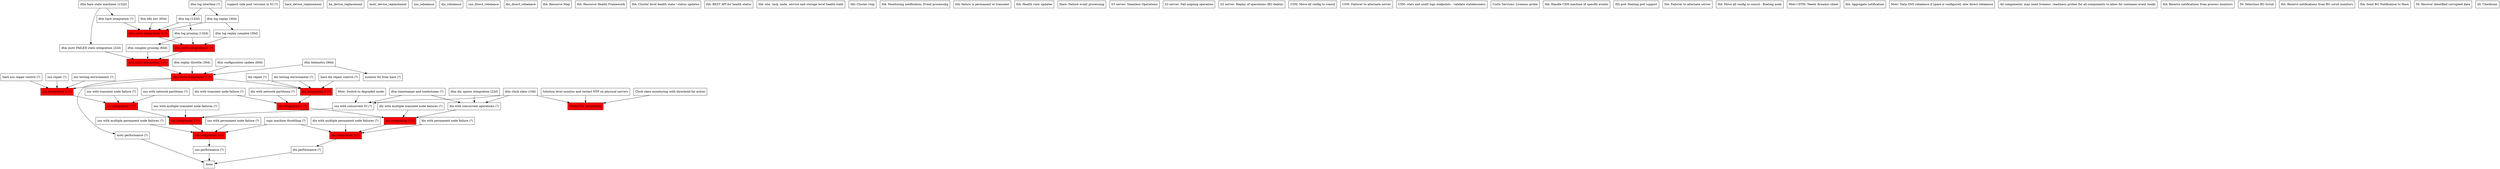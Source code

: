 digraph {
	node [shape=rect]
	done [label = "done"]
	dtm_hare_state_machines [label = "dtm hare state machines (132d)"];
	dtm_log_interface [label = "dtm log interface (?)"];
	dtm_log [label = "dtm log (132d)"];
	dtm_log_pruning [label = "dtm log pruning (132d)"];
	dtm_complex_pruning [label = "dtm complex pruning (60d)"];
	dtm_log_interface [label = "dtm log interface (?)"];
	dtm_log_replay [label = "dtm log replay (30d)"];
	dtm_log_replay_complex [label = "dtm log replay complex (30d)"];
	dtm_replay_throttle [label = "dtm replay throttle (30d)"];
	dtm_k8s_env [label = "dtm k8s env (65d)"];
	dtm_clock_skew [label = "dtm clock skew (10d)"];
	dtm_telemetry [label = "dtm telemetry (90d)"];
	dtm_hare_int [label = "dtm hare integration (?)"];
	dtm_failed_int [label = "dtm motr FAILED state integration (22d)", fillcolor = "red"];
	dtm_configuration_update [label = "dtm configuration update (60d)"];
	dtm_cortx_int0 [label = "dtm cortx integration (?)"];
	dtm_dix_spare [label = "dtm dix spares integration (22d)"];
	dtm_cortx_int0 [label = "dtm cortx integration 0 (?)", style="filled", fillcolor = "red"];
	dtm_cortx_int1 [label = "dtm cortx integration 1 (?)", style="filled", fillcolor = "red"];
	dtm_cortx_int2 [label = "dtm cortx integration 2 (?)", style="filled", fillcolor = "red"];
	dtm_cortx_int3 [label = "dtm cortx integration 3 (?)", style="filled", fillcolor = "red"];
	hare_sns_repair_control  [label = "hare sns repair control (?)"];
	hare_dix_repair_control  [label = "hare dix repair control (?)"];
	sns_client [label = "sns with concurrent IO (?)"];
	dix_client [label = "dix with concurrent operations (?)"];
	dtm_timestamps [label = "dtm timestamps and tombstones (?)"];
	sns_repair [label = "sns repair (?)"];
	dix_repair [label = "dix repair (?)"];
	cm_throttle [label = "copy machine throttling (?)"];
	hare_fol_monitor [label = "monitor fol from hare (?)"];
	io_side_pver [label = "support side pool versions in IO (?)"];
	sns_transient_failure [label = "sns with transient node failure (?)"];
	sns_transient_failure_mult [label = "sns with multiple transient node failures (?)"];
	sns_permanent_failure [label = "sns with permanent node failure (?)"];
	sns_permanent_failure_mult [label = "sns with multiple permanent node failures (?)"];
	sns_network [label = "sns with network partitions (?)"];
	/* if !corvault */
	hare_device_replacement;
	ha_device_replacement;
	motr_device_replacement;
	sns_rebalance;
	dix_rebalance;
	sns_direct_rebalance;
	dix_direct_rebalance;
	/* endif */
	sns_int0 [label = "sns integration 0 (?)", style="filled", fillcolor = "red"];
	sns_int1 [label = "sns integration 1 (?)", style="filled", fillcolor = "red"];
	sns_int2 [label = "sns integration 2 (?)", style="filled", fillcolor = "red"];
	sns_int3 [label = "sns integration 3 (?)", style="filled", fillcolor = "red"];
	sns_env [label = "sns testing environment (?)"];
	dix_transient_failure [label = "dix with transient node failure (?)"];
	dix_transient_failure_mult [label = "dix with multiple transient node failures (?)"];
	dix_permanent_failure [label = "dix with permanent node failure (?)"];
	dix_permanent_failure_mult [label = "dix with multiple permanent node failures (?)"];
	dix_network [label = "dix with network partitions (?)"];
	dix_int0 [label = "dix integration 0 (?)"];
	dix_int0 [label = "dix integration 0 (?)", style="filled", fillcolor = "red"];
	dix_int1 [label = "dix integration 1 (?)", style="filled", fillcolor = "red"];
	dix_int2 [label = "dix integration 2 (?)", style="filled", fillcolor = "red"];
	dix_int3 [label = "dix integration 3 (?)", style="filled", fillcolor = "red"];
	dix_env [label = "dix testing environment (?)"];
	motr_performance [label = "motr performance (?)"];
	sns_performance [label = "sns performance (?)"];
	dix_performance [label = "dix performance (?)"];
	ha_resource_map [label = "HA: Resource Map"];
	ha_resource_health_framework [label = "HA: Resource Health Framework"];
	ha_cluster_health [label = "HA: Cluster level health state / status updates"];
	ha_rest [label = "HA: REST API for health status"];
	ha_health [label = "HA: site, rack, node, service and storage level health state"];
	ha_cluster_stop [label = "HA: Cluster stop"];
	ha_monitoring [label = "HA: Monitoring notification, Event processing"];
	ha_permanent_transient [label = "HA: failure is permanent or transient"];
	ha_health_update [label = "HA: Health view updates"];
	ha_event [label = "Hare: Failure event processing"];
	s3_seamless [label = "S3 server: Seamless Operations"];
	motr_degraded [label = "Motr: Switch to degraded mode"];
	s3_fail [label = "S3 server: Fail ongoing operation"];
	s3_bg_replay [label = "S3 server: Replay of operations (BG delete)"];
	csm_consul [label = "CSM: Move all config to consul"];
	csm_failover [label = "CSM: Failover to alternate server"];
	csm_validate [label = "CSM: stats and audit logs endpoints - validate statelessness"];
	cortx_liveness [label = "Cortx Services: Liveness probe"];
	ha_csm [label = "HA: Handle CSM machine id specific events"];
	ha_floating_pod [label = "HA pod: floating pod support"];
	ha_failover [label = "HA: Failover to alternate server"];
	ha_consul [label = "HA: Move all config to consul - floating node"];
	motr_dynamic_clients [label = "Motr+DTM: Needs dynamic client"];
	ha_aggregate [label = "HA: Aggregate notification"];
	sns_rebalance_or_direct [label = "Motr: Data SNS rebalance if spare is configured, else direct rebalance"];
	all_liveness [label = "All components: may need liveness  readiness probes for all components to allow for container event hooks"];
	ha_receive [label = "HA: Receive notifications from process monitors"];
	ntp_monitor [label = "Solution level monitor and restart NTP on physical servers"];
	clock_skew_monitor [label = "Clock skew monitoring with threshold for action"];
	di_scrub [label = "DI: Detection BG Scrub"];
	ha_scrub_event [label = "HA: Receive notifications from BG scrub monitors"];
	ha_scrub_hare [label = "HA: Send BG Notification to Hare"];
	di_recover [label = "DI: Recover identified corrupted data"];
	di_checksum [label = "DI: Checksum"];
	clock_int [label = "Clock/NTP integration", style="filled", fillcolor = "red"];
	dtm_log_interface -> dtm_log;
	dtm_log -> dtm_log_pruning;
	dtm_log_pruning -> dtm_complex_pruning;
	dtm_log_interface -> dtm_log_replay -> dtm_log_replay_complex;
	dtm_hare_state_machines -> dtm_hare_int;
	dtm_hare_state_machines -> dtm_failed_int;
	dtm_hare_int -> dtm_cortx_int0;
	dtm_k8s_env -> dtm_cortx_int0;
	dtm_log_replay -> dtm_cortx_int0;
	dtm_log -> dtm_cortx_int0;
	dtm_cortx_int0 -> dtm_cortx_int1;
	dtm_log_replay_complex -> dtm_cortx_int1;
	dtm_log_pruning -> dtm_cortx_int1;
	dtm_cortx_int1 -> dtm_cortx_int2;
	dtm_complex_pruning -> dtm_cortx_int2;
	dtm_failed_int  -> dtm_cortx_int2;
	dtm_cortx_int2 -> dtm_cortx_int3;
	dtm_telemetry -> dtm_cortx_int3;
	dtm_replay_throttle -> dtm_cortx_int3;
	dtm_configuration_update -> dtm_cortx_int3;
	dtm_clock_skew -> sns_client;
	dtm_timestamps -> sns_client;
	dtm_dix_spare -> dix_client;
	dtm_clock_skew -> dix_client;
	dtm_timestamps -> dix_client;
	dtm_telemetry -> hare_fol_monitor;
	dtm_cortx_int3 -> sns_int0;
	sns_repair -> sns_int0;
	hare_sns_repair_control -> sns_int0;
	sns_env -> sns_int0;
	sns_int0 -> sns_int1;
	sns_transient_failure -> sns_int1;
	sns_network -> sns_int1;
	sns_int1 -> sns_int2;
	sns_transient_failure_mult -> sns_int2;
	sns_client -> sns_int2;
	sns_int2 -> sns_int3;
	sns_permanent_failure -> sns_int3;
	sns_permanent_failure_mult -> sns_int3;
	cm_throttle -> sns_int3;
	sns_int3 -> sns_performance;
	dix_repair -> dix_int0;
	hare_dix_repair_control -> dix_int0;
	dtm_cortx_int3 -> dix_int0;
	dix_env -> dix_int0;
	dix_int0 -> dix_int1;
	dix_transient_failure -> dix_int1;
	dix_network -> dix_int1;
	dix_int1 -> dix_int2;
	dix_transient_failure_mult -> dix_int2;
	dix_client -> dix_int2;
	dix_int2 -> dix_int3;
	dix_permanent_failure -> dix_int3;
	dix_permanent_failure_mult -> dix_int3;
	dix_int3 -> dix_performance;
	cm_throttle -> dix_int3;
	dtm_cortx_int3 -> motr_performance;
	motr_performance -> done;
	motr_degraded -> sns_client;
	dtm_clock_skew -> clock_int;
	clock_skew_monitor -> clock_int;
	ntp_monitor -> clock_int;
	dix_performance -> done;
	sns_performance -> done;
}
